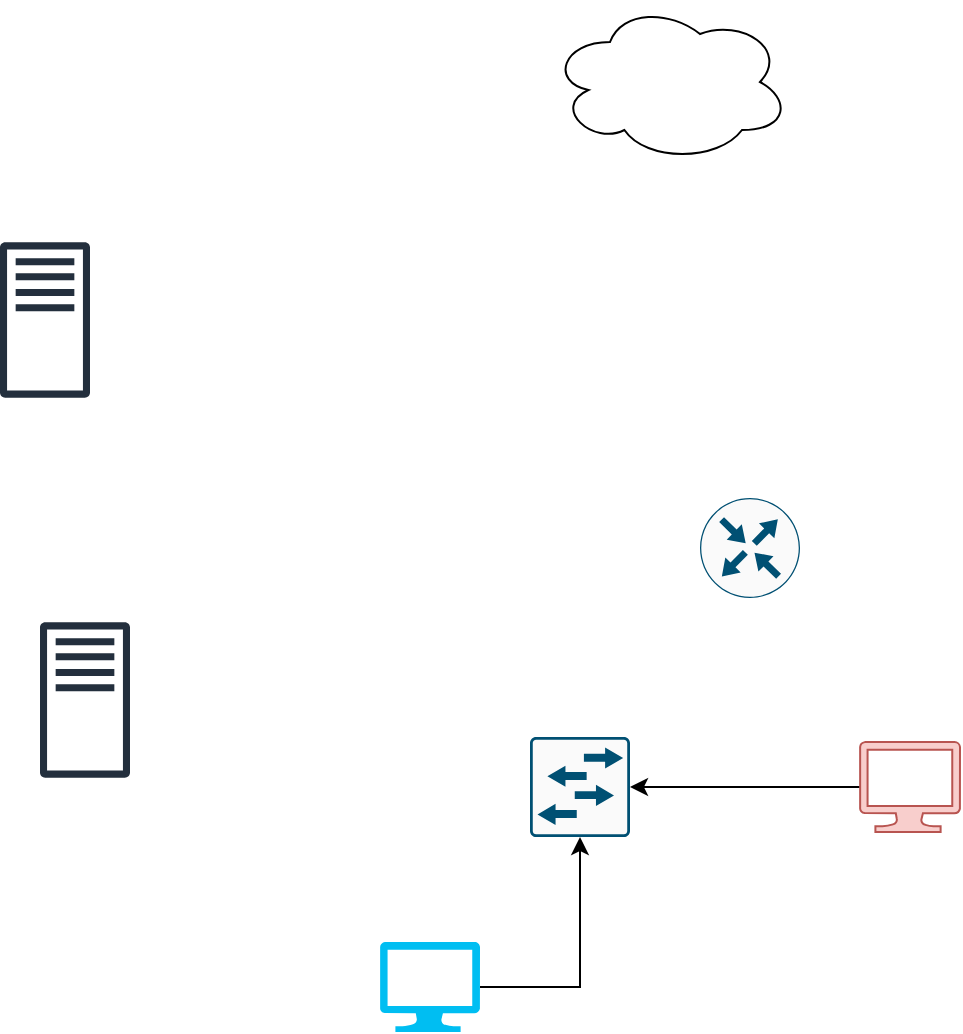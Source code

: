 <mxfile version="26.2.10">
  <diagram name="Page-1" id="KxOjLeS-NyVWTEz02JkJ">
    <mxGraphModel dx="1392" dy="703" grid="1" gridSize="10" guides="1" tooltips="1" connect="1" arrows="1" fold="1" page="1" pageScale="1" pageWidth="850" pageHeight="1100" math="0" shadow="0">
      <root>
        <mxCell id="0" />
        <mxCell id="1" parent="0" />
        <mxCell id="u-Ojrt-izxkH3ZtMXK-b-1" value="" style="sketch=0;outlineConnect=0;fontColor=#232F3E;gradientColor=none;fillColor=#232F3D;strokeColor=none;dashed=0;verticalLabelPosition=bottom;verticalAlign=top;align=center;html=1;fontSize=12;fontStyle=0;aspect=fixed;pointerEvents=1;shape=mxgraph.aws4.traditional_server;" vertex="1" parent="1">
          <mxGeometry x="170" y="400" width="45" height="78" as="geometry" />
        </mxCell>
        <mxCell id="u-Ojrt-izxkH3ZtMXK-b-2" value="" style="sketch=0;outlineConnect=0;fontColor=#232F3E;gradientColor=none;fillColor=#232F3D;strokeColor=none;dashed=0;verticalLabelPosition=bottom;verticalAlign=top;align=center;html=1;fontSize=12;fontStyle=0;aspect=fixed;pointerEvents=1;shape=mxgraph.aws4.traditional_server;" vertex="1" parent="1">
          <mxGeometry x="150" y="210" width="45" height="78" as="geometry" />
        </mxCell>
        <mxCell id="u-Ojrt-izxkH3ZtMXK-b-8" style="edgeStyle=orthogonalEdgeStyle;rounded=0;orthogonalLoop=1;jettySize=auto;html=1;" edge="1" parent="1" source="u-Ojrt-izxkH3ZtMXK-b-3" target="u-Ojrt-izxkH3ZtMXK-b-5">
          <mxGeometry relative="1" as="geometry" />
        </mxCell>
        <mxCell id="u-Ojrt-izxkH3ZtMXK-b-3" value="" style="verticalLabelPosition=bottom;html=1;verticalAlign=top;align=center;strokeColor=none;fillColor=#00BEF2;shape=mxgraph.azure.computer;pointerEvents=1;" vertex="1" parent="1">
          <mxGeometry x="340" y="560" width="50" height="45" as="geometry" />
        </mxCell>
        <mxCell id="u-Ojrt-izxkH3ZtMXK-b-9" value="" style="edgeStyle=orthogonalEdgeStyle;rounded=0;orthogonalLoop=1;jettySize=auto;html=1;" edge="1" parent="1" source="u-Ojrt-izxkH3ZtMXK-b-4" target="u-Ojrt-izxkH3ZtMXK-b-5">
          <mxGeometry relative="1" as="geometry" />
        </mxCell>
        <mxCell id="u-Ojrt-izxkH3ZtMXK-b-4" value="" style="verticalLabelPosition=bottom;html=1;verticalAlign=top;align=center;strokeColor=#b85450;fillColor=#f8cecc;shape=mxgraph.azure.computer;pointerEvents=1;" vertex="1" parent="1">
          <mxGeometry x="580" y="460" width="50" height="45" as="geometry" />
        </mxCell>
        <mxCell id="u-Ojrt-izxkH3ZtMXK-b-5" value="" style="sketch=0;points=[[0.015,0.015,0],[0.985,0.015,0],[0.985,0.985,0],[0.015,0.985,0],[0.25,0,0],[0.5,0,0],[0.75,0,0],[1,0.25,0],[1,0.5,0],[1,0.75,0],[0.75,1,0],[0.5,1,0],[0.25,1,0],[0,0.75,0],[0,0.5,0],[0,0.25,0]];verticalLabelPosition=bottom;html=1;verticalAlign=top;aspect=fixed;align=center;pointerEvents=1;shape=mxgraph.cisco19.rect;prIcon=l2_switch;fillColor=#FAFAFA;strokeColor=#005073;" vertex="1" parent="1">
          <mxGeometry x="415" y="457.5" width="50" height="50" as="geometry" />
        </mxCell>
        <mxCell id="u-Ojrt-izxkH3ZtMXK-b-6" value="" style="sketch=0;points=[[0.5,0,0],[1,0.5,0],[0.5,1,0],[0,0.5,0],[0.145,0.145,0],[0.856,0.145,0],[0.855,0.856,0],[0.145,0.855,0]];verticalLabelPosition=bottom;html=1;verticalAlign=top;aspect=fixed;align=center;pointerEvents=1;shape=mxgraph.cisco19.rect;prIcon=router;fillColor=#FAFAFA;strokeColor=#005073;" vertex="1" parent="1">
          <mxGeometry x="500" y="338" width="50" height="50" as="geometry" />
        </mxCell>
        <mxCell id="u-Ojrt-izxkH3ZtMXK-b-7" value="" style="ellipse;shape=cloud;whiteSpace=wrap;html=1;" vertex="1" parent="1">
          <mxGeometry x="425" y="90" width="120" height="80" as="geometry" />
        </mxCell>
      </root>
    </mxGraphModel>
  </diagram>
</mxfile>
